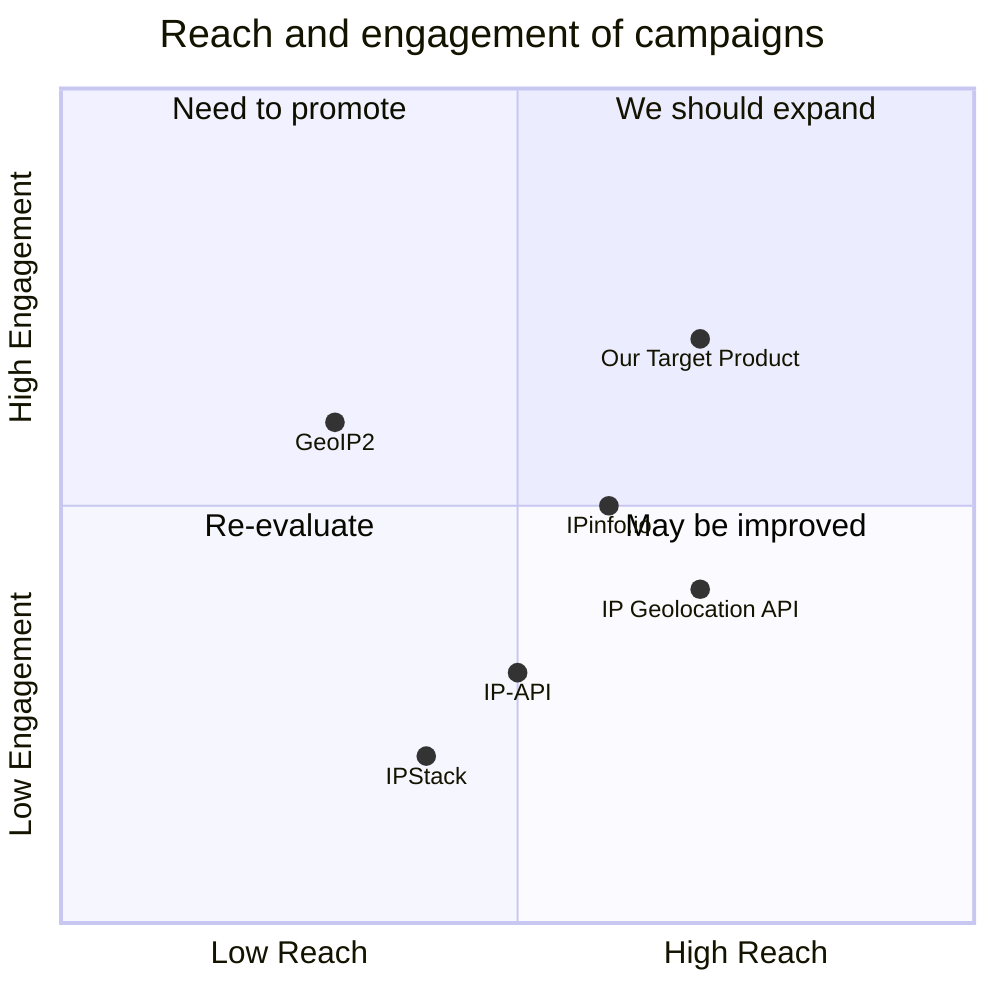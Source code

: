 quadrantChart
    title Reach and engagement of campaigns
    x-axis Low Reach --> High Reach
    y-axis Low Engagement --> High Engagement
    quadrant-1 We should expand
    quadrant-2 Need to promote
    quadrant-3 Re-evaluate
    quadrant-4 May be improved
    "IP Geolocation API": [0.7, 0.4]
    "IP-API": [0.5, 0.3]
    "IPinfo.io": [0.6, 0.5]
    "IPStack": [0.4, 0.2]
    "GeoIP2": [0.3, 0.6]
    "Our Target Product": [0.7, 0.7]